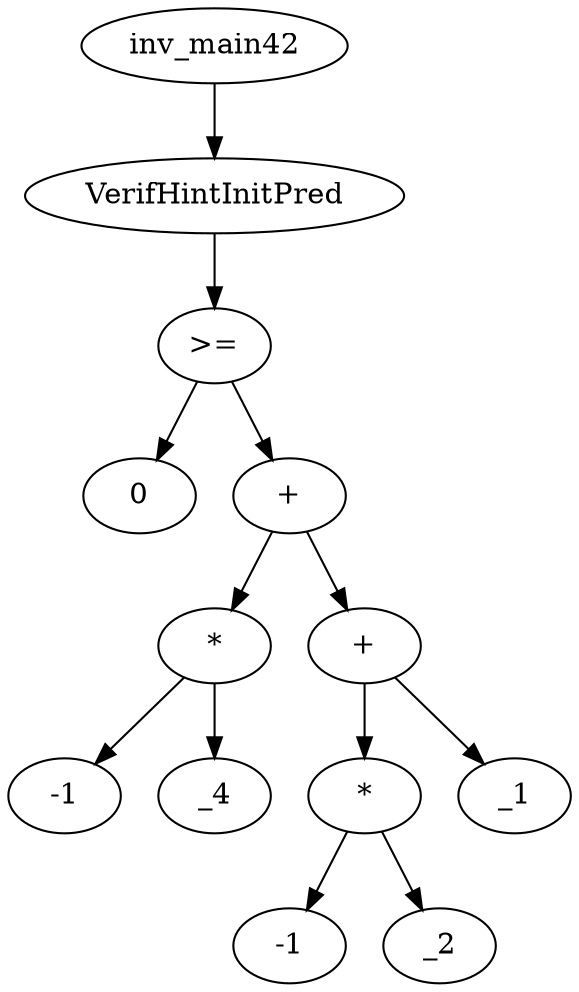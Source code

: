 digraph dag {
0 [label="inv_main42"];
1 [label="VerifHintInitPred"];
2 [label=">="];
3 [label="0"];
4 [label="+"];
5 [label="*"];
6 [label="-1"];
7 [label="_4"];
8 [label="+"];
9 [label="*"];
10 [label="-1"];
11 [label="_2"];
12 [label="_1"];
0->1
1->2
2->4
2 -> 3
4->5
4 -> 8
5->7
5 -> 6
8->9
8 -> 12
9->11
9 -> 10
}

